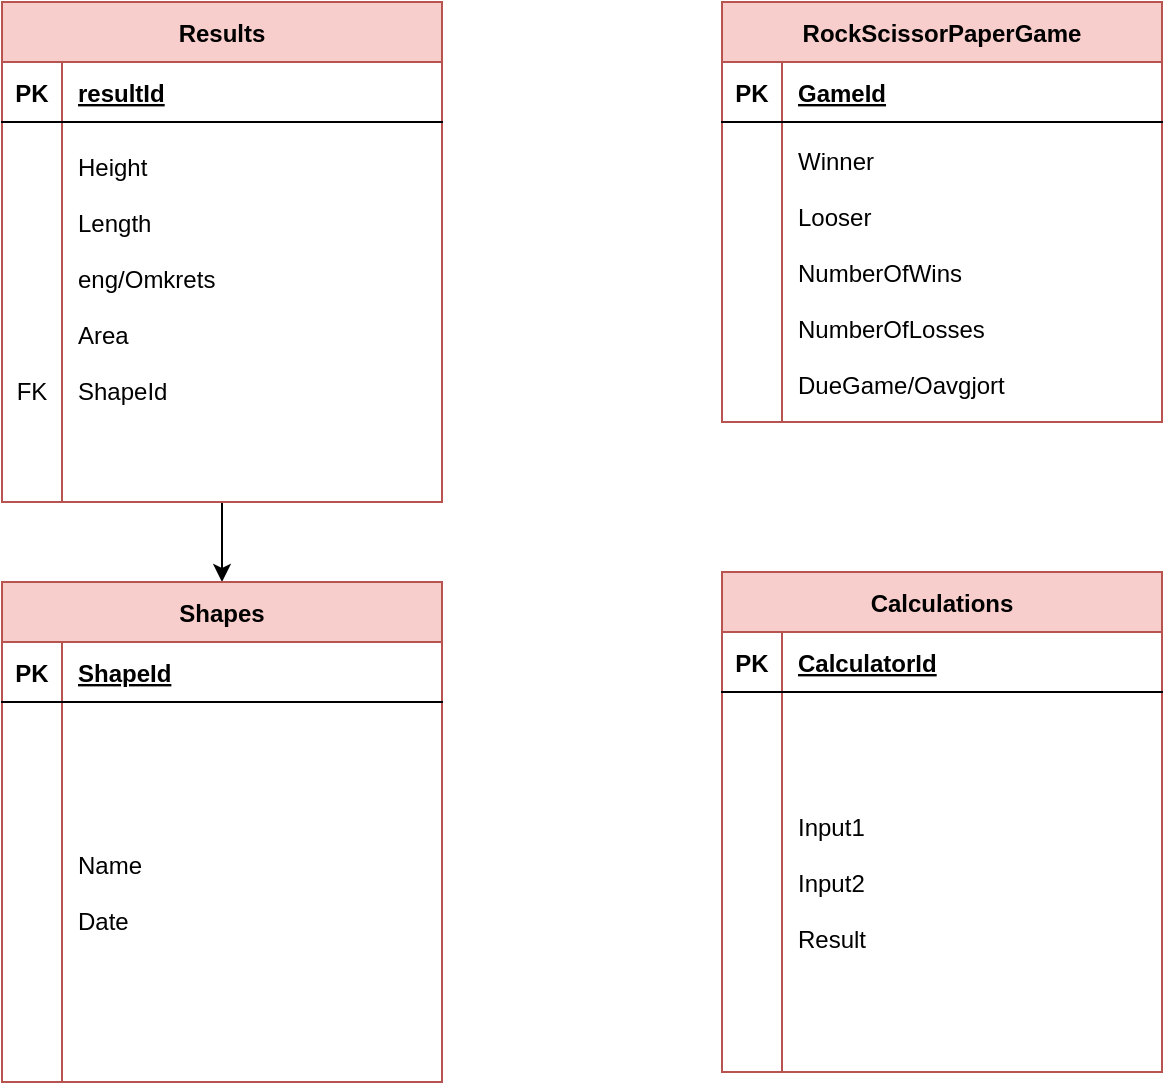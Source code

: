 <mxfile version="20.6.2" type="device"><diagram id="n25lftzC01n3alcy3_S2" name="Sida-1"><mxGraphModel dx="1093" dy="652" grid="1" gridSize="10" guides="1" tooltips="1" connect="1" arrows="1" fold="1" page="1" pageScale="1" pageWidth="827" pageHeight="1169" math="0" shadow="0"><root><mxCell id="0"/><mxCell id="1" parent="0"/><mxCell id="q6SKKDD4T3wVvWJob-ZP-19" style="edgeStyle=orthogonalEdgeStyle;rounded=0;orthogonalLoop=1;jettySize=auto;html=1;" edge="1" parent="1" source="OS7sKEbMhiJ--WGNKMLG-3" target="q6SKKDD4T3wVvWJob-ZP-1"><mxGeometry relative="1" as="geometry"/></mxCell><mxCell id="OS7sKEbMhiJ--WGNKMLG-3" value="Results" style="shape=table;startSize=30;container=1;collapsible=1;childLayout=tableLayout;fixedRows=1;rowLines=0;fontStyle=1;align=center;resizeLast=1;fillColor=#f8cecc;strokeColor=#b85450;" parent="1" vertex="1"><mxGeometry x="70" y="50" width="220" height="250" as="geometry"/></mxCell><mxCell id="OS7sKEbMhiJ--WGNKMLG-4" value="" style="shape=tableRow;horizontal=0;startSize=0;swimlaneHead=0;swimlaneBody=0;fillColor=none;collapsible=0;dropTarget=0;points=[[0,0.5],[1,0.5]];portConstraint=eastwest;top=0;left=0;right=0;bottom=1;" parent="OS7sKEbMhiJ--WGNKMLG-3" vertex="1"><mxGeometry y="30" width="220" height="30" as="geometry"/></mxCell><mxCell id="OS7sKEbMhiJ--WGNKMLG-5" value="PK" style="shape=partialRectangle;connectable=0;fillColor=none;top=0;left=0;bottom=0;right=0;fontStyle=1;overflow=hidden;" parent="OS7sKEbMhiJ--WGNKMLG-4" vertex="1"><mxGeometry width="30" height="30" as="geometry"><mxRectangle width="30" height="30" as="alternateBounds"/></mxGeometry></mxCell><mxCell id="OS7sKEbMhiJ--WGNKMLG-6" value="resultId" style="shape=partialRectangle;connectable=0;fillColor=none;top=0;left=0;bottom=0;right=0;align=left;spacingLeft=6;fontStyle=5;overflow=hidden;" parent="OS7sKEbMhiJ--WGNKMLG-4" vertex="1"><mxGeometry x="30" width="190" height="30" as="geometry"><mxRectangle width="190" height="30" as="alternateBounds"/></mxGeometry></mxCell><mxCell id="OS7sKEbMhiJ--WGNKMLG-7" value="" style="shape=tableRow;horizontal=0;startSize=0;swimlaneHead=0;swimlaneBody=0;fillColor=none;collapsible=0;dropTarget=0;points=[[0,0.5],[1,0.5]];portConstraint=eastwest;top=0;left=0;right=0;bottom=0;" parent="OS7sKEbMhiJ--WGNKMLG-3" vertex="1"><mxGeometry y="60" width="220" height="170" as="geometry"/></mxCell><mxCell id="OS7sKEbMhiJ--WGNKMLG-8" value="&#10;&#10;&#10;&#10;&#10;&#10;&#10;FK" style="shape=partialRectangle;connectable=0;fillColor=none;top=0;left=0;bottom=0;right=0;editable=1;overflow=hidden;" parent="OS7sKEbMhiJ--WGNKMLG-7" vertex="1"><mxGeometry width="30" height="170" as="geometry"><mxRectangle width="30" height="170" as="alternateBounds"/></mxGeometry></mxCell><mxCell id="OS7sKEbMhiJ--WGNKMLG-9" value="Height&#10;&#10;Length&#10;&#10;eng/Omkrets&#10;&#10;Area&#10;&#10;ShapeId&#10;" style="shape=partialRectangle;connectable=0;fillColor=none;top=0;left=0;bottom=0;right=0;align=left;spacingLeft=6;overflow=hidden;" parent="OS7sKEbMhiJ--WGNKMLG-7" vertex="1"><mxGeometry x="30" width="190" height="170" as="geometry"><mxRectangle width="190" height="170" as="alternateBounds"/></mxGeometry></mxCell><mxCell id="OS7sKEbMhiJ--WGNKMLG-10" value="" style="shape=tableRow;horizontal=0;startSize=0;swimlaneHead=0;swimlaneBody=0;fillColor=none;collapsible=0;dropTarget=0;points=[[0,0.5],[1,0.5]];portConstraint=eastwest;top=0;left=0;right=0;bottom=0;" parent="OS7sKEbMhiJ--WGNKMLG-3" vertex="1"><mxGeometry y="230" width="220" height="20" as="geometry"/></mxCell><mxCell id="OS7sKEbMhiJ--WGNKMLG-11" value="" style="shape=partialRectangle;connectable=0;fillColor=none;top=0;left=0;bottom=0;right=0;editable=1;overflow=hidden;" parent="OS7sKEbMhiJ--WGNKMLG-10" vertex="1"><mxGeometry width="30" height="20" as="geometry"><mxRectangle width="30" height="20" as="alternateBounds"/></mxGeometry></mxCell><mxCell id="OS7sKEbMhiJ--WGNKMLG-12" value="" style="shape=partialRectangle;connectable=0;fillColor=none;top=0;left=0;bottom=0;right=0;align=left;spacingLeft=6;overflow=hidden;" parent="OS7sKEbMhiJ--WGNKMLG-10" vertex="1"><mxGeometry x="30" width="190" height="20" as="geometry"><mxRectangle width="190" height="20" as="alternateBounds"/></mxGeometry></mxCell><mxCell id="q6SKKDD4T3wVvWJob-ZP-1" value="Shapes" style="shape=table;startSize=30;container=1;collapsible=1;childLayout=tableLayout;fixedRows=1;rowLines=0;fontStyle=1;align=center;resizeLast=1;fillColor=#f8cecc;strokeColor=#b85450;" vertex="1" parent="1"><mxGeometry x="70" y="340" width="220" height="250" as="geometry"/></mxCell><mxCell id="q6SKKDD4T3wVvWJob-ZP-2" value="" style="shape=tableRow;horizontal=0;startSize=0;swimlaneHead=0;swimlaneBody=0;fillColor=none;collapsible=0;dropTarget=0;points=[[0,0.5],[1,0.5]];portConstraint=eastwest;top=0;left=0;right=0;bottom=1;" vertex="1" parent="q6SKKDD4T3wVvWJob-ZP-1"><mxGeometry y="30" width="220" height="30" as="geometry"/></mxCell><mxCell id="q6SKKDD4T3wVvWJob-ZP-3" value="PK" style="shape=partialRectangle;connectable=0;fillColor=none;top=0;left=0;bottom=0;right=0;fontStyle=1;overflow=hidden;" vertex="1" parent="q6SKKDD4T3wVvWJob-ZP-2"><mxGeometry width="30" height="30" as="geometry"><mxRectangle width="30" height="30" as="alternateBounds"/></mxGeometry></mxCell><mxCell id="q6SKKDD4T3wVvWJob-ZP-4" value="ShapeId" style="shape=partialRectangle;connectable=0;fillColor=none;top=0;left=0;bottom=0;right=0;align=left;spacingLeft=6;fontStyle=5;overflow=hidden;" vertex="1" parent="q6SKKDD4T3wVvWJob-ZP-2"><mxGeometry x="30" width="190" height="30" as="geometry"><mxRectangle width="190" height="30" as="alternateBounds"/></mxGeometry></mxCell><mxCell id="q6SKKDD4T3wVvWJob-ZP-11" value="" style="shape=tableRow;horizontal=0;startSize=0;swimlaneHead=0;swimlaneBody=0;fillColor=none;collapsible=0;dropTarget=0;points=[[0,0.5],[1,0.5]];portConstraint=eastwest;top=0;left=0;right=0;bottom=0;" vertex="1" parent="q6SKKDD4T3wVvWJob-ZP-1"><mxGeometry y="60" width="220" height="190" as="geometry"/></mxCell><mxCell id="q6SKKDD4T3wVvWJob-ZP-12" value="" style="shape=partialRectangle;connectable=0;fillColor=none;top=0;left=0;bottom=0;right=0;editable=1;overflow=hidden;" vertex="1" parent="q6SKKDD4T3wVvWJob-ZP-11"><mxGeometry width="30" height="190" as="geometry"><mxRectangle width="30" height="190" as="alternateBounds"/></mxGeometry></mxCell><mxCell id="q6SKKDD4T3wVvWJob-ZP-13" value="Name&#10;&#10;Date" style="shape=partialRectangle;connectable=0;fillColor=none;top=0;left=0;bottom=0;right=0;align=left;spacingLeft=6;overflow=hidden;" vertex="1" parent="q6SKKDD4T3wVvWJob-ZP-11"><mxGeometry x="30" width="190" height="190" as="geometry"><mxRectangle width="190" height="190" as="alternateBounds"/></mxGeometry></mxCell><mxCell id="q6SKKDD4T3wVvWJob-ZP-15" value="" style="shape=tableRow;horizontal=0;startSize=0;swimlaneHead=0;swimlaneBody=0;fillColor=none;collapsible=0;dropTarget=0;points=[[0,0.5],[1,0.5]];portConstraint=eastwest;top=0;left=0;right=0;bottom=0;" vertex="1" parent="1"><mxGeometry x="110" y="490" width="220" height="20" as="geometry"/></mxCell><mxCell id="q6SKKDD4T3wVvWJob-ZP-16" value="" style="shape=partialRectangle;connectable=0;fillColor=none;top=0;left=0;bottom=0;right=0;editable=1;overflow=hidden;" vertex="1" parent="q6SKKDD4T3wVvWJob-ZP-15"><mxGeometry width="30" height="20" as="geometry"><mxRectangle width="30" height="20" as="alternateBounds"/></mxGeometry></mxCell><mxCell id="q6SKKDD4T3wVvWJob-ZP-22" value="RockScissorPaperGame" style="shape=table;startSize=30;container=1;collapsible=1;childLayout=tableLayout;fixedRows=1;rowLines=0;fontStyle=1;align=center;resizeLast=1;fillColor=#f8cecc;strokeColor=#b85450;" vertex="1" parent="1"><mxGeometry x="430" y="50" width="220" height="210" as="geometry"/></mxCell><mxCell id="q6SKKDD4T3wVvWJob-ZP-23" value="" style="shape=tableRow;horizontal=0;startSize=0;swimlaneHead=0;swimlaneBody=0;fillColor=none;collapsible=0;dropTarget=0;points=[[0,0.5],[1,0.5]];portConstraint=eastwest;top=0;left=0;right=0;bottom=1;" vertex="1" parent="q6SKKDD4T3wVvWJob-ZP-22"><mxGeometry y="30" width="220" height="30" as="geometry"/></mxCell><mxCell id="q6SKKDD4T3wVvWJob-ZP-24" value="PK" style="shape=partialRectangle;connectable=0;fillColor=none;top=0;left=0;bottom=0;right=0;fontStyle=1;overflow=hidden;" vertex="1" parent="q6SKKDD4T3wVvWJob-ZP-23"><mxGeometry width="30" height="30" as="geometry"><mxRectangle width="30" height="30" as="alternateBounds"/></mxGeometry></mxCell><mxCell id="q6SKKDD4T3wVvWJob-ZP-25" value="GameId" style="shape=partialRectangle;connectable=0;fillColor=none;top=0;left=0;bottom=0;right=0;align=left;spacingLeft=6;fontStyle=5;overflow=hidden;" vertex="1" parent="q6SKKDD4T3wVvWJob-ZP-23"><mxGeometry x="30" width="190" height="30" as="geometry"><mxRectangle width="190" height="30" as="alternateBounds"/></mxGeometry></mxCell><mxCell id="q6SKKDD4T3wVvWJob-ZP-26" value="" style="shape=tableRow;horizontal=0;startSize=0;swimlaneHead=0;swimlaneBody=0;fillColor=none;collapsible=0;dropTarget=0;points=[[0,0.5],[1,0.5]];portConstraint=eastwest;top=0;left=0;right=0;bottom=0;" vertex="1" parent="q6SKKDD4T3wVvWJob-ZP-22"><mxGeometry y="60" width="220" height="150" as="geometry"/></mxCell><mxCell id="q6SKKDD4T3wVvWJob-ZP-27" value="" style="shape=partialRectangle;connectable=0;fillColor=none;top=0;left=0;bottom=0;right=0;editable=1;overflow=hidden;" vertex="1" parent="q6SKKDD4T3wVvWJob-ZP-26"><mxGeometry width="30" height="150" as="geometry"><mxRectangle width="30" height="150" as="alternateBounds"/></mxGeometry></mxCell><mxCell id="q6SKKDD4T3wVvWJob-ZP-28" value="Winner&#10;&#10;Looser&#10;&#10;NumberOfWins&#10;&#10;NumberOfLosses&#10;&#10;DueGame/Oavgjort" style="shape=partialRectangle;connectable=0;fillColor=none;top=0;left=0;bottom=0;right=0;align=left;spacingLeft=6;overflow=hidden;" vertex="1" parent="q6SKKDD4T3wVvWJob-ZP-26"><mxGeometry x="30" width="190" height="150" as="geometry"><mxRectangle width="190" height="150" as="alternateBounds"/></mxGeometry></mxCell><mxCell id="q6SKKDD4T3wVvWJob-ZP-29" value="Calculations" style="shape=table;startSize=30;container=1;collapsible=1;childLayout=tableLayout;fixedRows=1;rowLines=0;fontStyle=1;align=center;resizeLast=1;fillColor=#f8cecc;strokeColor=#b85450;" vertex="1" parent="1"><mxGeometry x="430" y="335" width="220" height="250" as="geometry"/></mxCell><mxCell id="q6SKKDD4T3wVvWJob-ZP-30" value="" style="shape=tableRow;horizontal=0;startSize=0;swimlaneHead=0;swimlaneBody=0;fillColor=none;collapsible=0;dropTarget=0;points=[[0,0.5],[1,0.5]];portConstraint=eastwest;top=0;left=0;right=0;bottom=1;" vertex="1" parent="q6SKKDD4T3wVvWJob-ZP-29"><mxGeometry y="30" width="220" height="30" as="geometry"/></mxCell><mxCell id="q6SKKDD4T3wVvWJob-ZP-31" value="PK" style="shape=partialRectangle;connectable=0;fillColor=none;top=0;left=0;bottom=0;right=0;fontStyle=1;overflow=hidden;" vertex="1" parent="q6SKKDD4T3wVvWJob-ZP-30"><mxGeometry width="30" height="30" as="geometry"><mxRectangle width="30" height="30" as="alternateBounds"/></mxGeometry></mxCell><mxCell id="q6SKKDD4T3wVvWJob-ZP-32" value="CalculatorId" style="shape=partialRectangle;connectable=0;fillColor=none;top=0;left=0;bottom=0;right=0;align=left;spacingLeft=6;fontStyle=5;overflow=hidden;" vertex="1" parent="q6SKKDD4T3wVvWJob-ZP-30"><mxGeometry x="30" width="190" height="30" as="geometry"><mxRectangle width="190" height="30" as="alternateBounds"/></mxGeometry></mxCell><mxCell id="q6SKKDD4T3wVvWJob-ZP-33" value="" style="shape=tableRow;horizontal=0;startSize=0;swimlaneHead=0;swimlaneBody=0;fillColor=none;collapsible=0;dropTarget=0;points=[[0,0.5],[1,0.5]];portConstraint=eastwest;top=0;left=0;right=0;bottom=0;" vertex="1" parent="q6SKKDD4T3wVvWJob-ZP-29"><mxGeometry y="60" width="220" height="190" as="geometry"/></mxCell><mxCell id="q6SKKDD4T3wVvWJob-ZP-34" value="" style="shape=partialRectangle;connectable=0;fillColor=none;top=0;left=0;bottom=0;right=0;editable=1;overflow=hidden;" vertex="1" parent="q6SKKDD4T3wVvWJob-ZP-33"><mxGeometry width="30" height="190" as="geometry"><mxRectangle width="30" height="190" as="alternateBounds"/></mxGeometry></mxCell><mxCell id="q6SKKDD4T3wVvWJob-ZP-35" value="Input1&#10;&#10;Input2&#10;&#10;Result" style="shape=partialRectangle;connectable=0;fillColor=none;top=0;left=0;bottom=0;right=0;align=left;spacingLeft=6;overflow=hidden;" vertex="1" parent="q6SKKDD4T3wVvWJob-ZP-33"><mxGeometry x="30" width="190" height="190" as="geometry"><mxRectangle width="190" height="190" as="alternateBounds"/></mxGeometry></mxCell></root></mxGraphModel></diagram></mxfile>